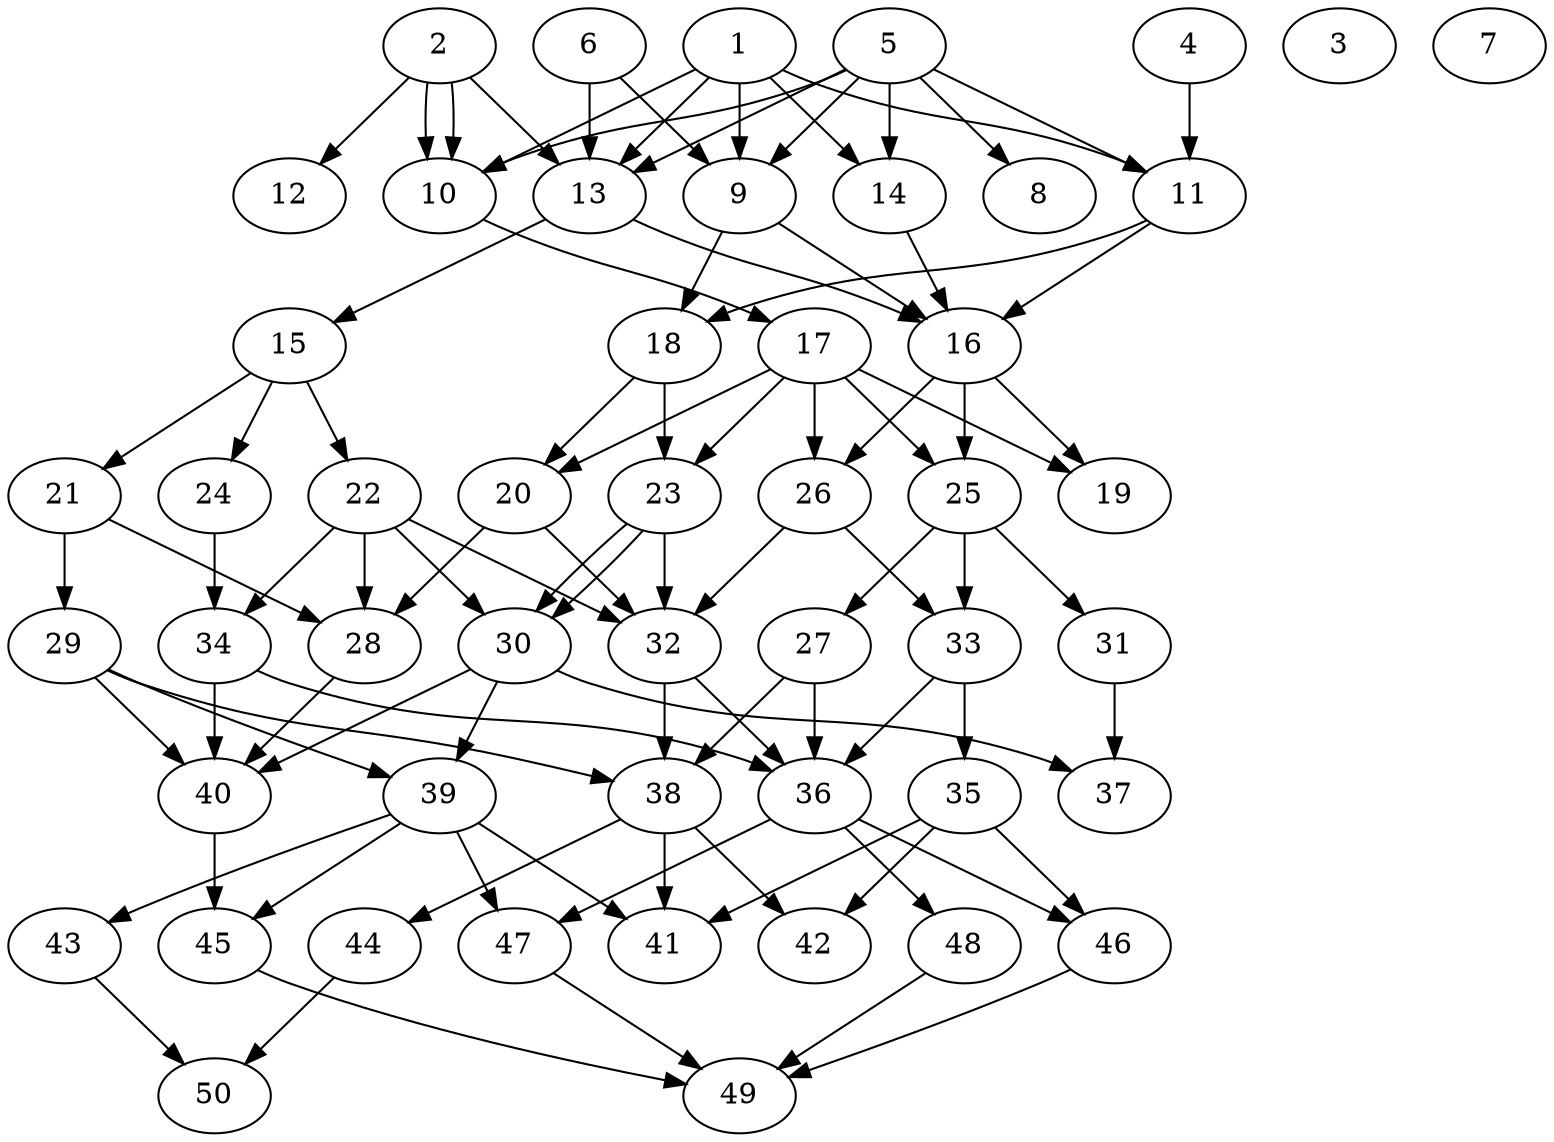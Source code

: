 // DAG automatically generated by daggen at Fri Jul 29 10:10:30 2022
// ./daggen --dot -n 50 --ccr 0.5 --fat 0.5 --regular 0.5 --density 0.5 -o data/50/random_50_13.gv 
digraph G {
  1 [compute_size="23330513222", trans_size="730041", result_size="54272", ram="23848230",alpha="0.09"]
  1 -> 9 [size ="54272"]
  1 -> 10 [size ="54272"]
  1 -> 11 [size ="54272"]
  1 -> 13 [size ="54272"]
  1 -> 14 [size ="54272"]
  2 [compute_size="846883057385", trans_size="604367", result_size="54272", ram="49113368",alpha="0.03"]
  2 -> 10 [size ="54272"]
  2 -> 10 [size ="54272"]
  2 -> 12 [size ="54272"]
  2 -> 13 [size ="54272"]
  3 [compute_size="607338679627", trans_size="475462", result_size="0", ram="25174954",alpha="0.13"]
  4 [compute_size="24672585440", trans_size="496520", result_size="9216", ram="2691737",alpha="0.17"]
  4 -> 11 [size ="9216"]
  5 [compute_size="8589934592", trans_size="680167", result_size="70656", ram="6884086",alpha="0.13"]
  5 -> 8 [size ="70656"]
  5 -> 9 [size ="70656"]
  5 -> 10 [size ="70656"]
  5 -> 11 [size ="70656"]
  5 -> 13 [size ="70656"]
  5 -> 14 [size ="70656"]
  6 [compute_size="118518305580", trans_size="828401", result_size="74752", ram="16604939",alpha="0.17"]
  6 -> 9 [size ="74752"]
  6 -> 13 [size ="74752"]
  7 [compute_size="8589934592", trans_size="243112", result_size="0", ram="10611982",alpha="0.16"]
  8 [compute_size="28991029248", trans_size="595350", result_size="0", ram="22636564",alpha="0.20"]
  9 [compute_size="24424619916", trans_size="997256", result_size="91136", ram="49482072",alpha="0.11"]
  9 -> 16 [size ="91136"]
  9 -> 18 [size ="91136"]
  10 [compute_size="54936245193", trans_size="166325", result_size="1024", ram="21511522",alpha="0.19"]
  10 -> 17 [size ="1024"]
  11 [compute_size="1112841078202", trans_size="798461", result_size="1024", ram="47433284",alpha="0.12"]
  11 -> 16 [size ="1024"]
  11 -> 18 [size ="1024"]
  12 [compute_size="27778417608", trans_size="1013788", result_size="0", ram="11794232",alpha="0.16"]
  13 [compute_size="1073741824000", trans_size="650357", result_size="1024", ram="48168800",alpha="0.04"]
  13 -> 15 [size ="1024"]
  13 -> 16 [size ="1024"]
  14 [compute_size="7731619225", trans_size="538561", result_size="1024", ram="2769724",alpha="0.20"]
  14 -> 16 [size ="1024"]
  15 [compute_size="594069611148", trans_size="260061", result_size="91136", ram="38023224",alpha="0.17"]
  15 -> 21 [size ="91136"]
  15 -> 22 [size ="91136"]
  15 -> 24 [size ="91136"]
  16 [compute_size="26097229909", trans_size="568434", result_size="54272", ram="49480776",alpha="0.11"]
  16 -> 19 [size ="54272"]
  16 -> 25 [size ="54272"]
  16 -> 26 [size ="54272"]
  17 [compute_size="1686932372", trans_size="181017", result_size="29696", ram="6628688",alpha="0.12"]
  17 -> 19 [size ="29696"]
  17 -> 20 [size ="29696"]
  17 -> 23 [size ="29696"]
  17 -> 25 [size ="29696"]
  17 -> 26 [size ="29696"]
  18 [compute_size="68719476736", trans_size="922165", result_size="74752", ram="32950310",alpha="0.05"]
  18 -> 20 [size ="74752"]
  18 -> 23 [size ="74752"]
  19 [compute_size="5632382387", trans_size="621732", result_size="0", ram="18811868",alpha="0.04"]
  20 [compute_size="495042929436", trans_size="699200", result_size="1024", ram="13025291",alpha="0.19"]
  20 -> 28 [size ="1024"]
  20 -> 32 [size ="1024"]
  21 [compute_size="12474988143", trans_size="498465", result_size="9216", ram="24208444",alpha="0.10"]
  21 -> 28 [size ="9216"]
  21 -> 29 [size ="9216"]
  22 [compute_size="3463278417", trans_size="577867", result_size="1024", ram="37166720",alpha="0.03"]
  22 -> 28 [size ="1024"]
  22 -> 30 [size ="1024"]
  22 -> 32 [size ="1024"]
  22 -> 34 [size ="1024"]
  23 [compute_size="13859412788", trans_size="682617", result_size="91136", ram="6649313",alpha="0.12"]
  23 -> 30 [size ="91136"]
  23 -> 30 [size ="91136"]
  23 -> 32 [size ="91136"]
  24 [compute_size="782757789696", trans_size="139277", result_size="54272", ram="31753300",alpha="0.01"]
  24 -> 34 [size ="54272"]
  25 [compute_size="40807292650", trans_size="65169", result_size="29696", ram="15564902",alpha="0.09"]
  25 -> 27 [size ="29696"]
  25 -> 31 [size ="29696"]
  25 -> 33 [size ="29696"]
  26 [compute_size="672907093", trans_size="7316", result_size="70656", ram="43214312",alpha="0.11"]
  26 -> 32 [size ="70656"]
  26 -> 33 [size ="70656"]
  27 [compute_size="7573547840", trans_size="203757", result_size="1024", ram="51016828",alpha="0.08"]
  27 -> 36 [size ="1024"]
  27 -> 38 [size ="1024"]
  28 [compute_size="634671529596", trans_size="42508", result_size="91136", ram="42742776",alpha="0.08"]
  28 -> 40 [size ="91136"]
  29 [compute_size="8589934592", trans_size="934103", result_size="70656", ram="29213852",alpha="0.10"]
  29 -> 38 [size ="70656"]
  29 -> 39 [size ="70656"]
  29 -> 40 [size ="70656"]
  30 [compute_size="13002504789", trans_size="898408", result_size="9216", ram="7687182",alpha="0.07"]
  30 -> 37 [size ="9216"]
  30 -> 39 [size ="9216"]
  30 -> 40 [size ="9216"]
  31 [compute_size="644498395372", trans_size="289308", result_size="91136", ram="21197932",alpha="0.12"]
  31 -> 37 [size ="91136"]
  32 [compute_size="6699354002", trans_size="86090", result_size="9216", ram="23726640",alpha="0.14"]
  32 -> 36 [size ="9216"]
  32 -> 38 [size ="9216"]
  33 [compute_size="134217728000", trans_size="541466", result_size="1024", ram="50380212",alpha="0.09"]
  33 -> 35 [size ="1024"]
  33 -> 36 [size ="1024"]
  34 [compute_size="15874242310", trans_size="76180", result_size="13312", ram="6152886",alpha="0.19"]
  34 -> 36 [size ="13312"]
  34 -> 40 [size ="13312"]
  35 [compute_size="6296985384", trans_size="328764", result_size="74752", ram="38841620",alpha="0.01"]
  35 -> 41 [size ="74752"]
  35 -> 42 [size ="74752"]
  35 -> 46 [size ="74752"]
  36 [compute_size="225091031813", trans_size="366921", result_size="1024", ram="41410656",alpha="0.09"]
  36 -> 46 [size ="1024"]
  36 -> 47 [size ="1024"]
  36 -> 48 [size ="1024"]
  37 [compute_size="20303429382", trans_size="204804", result_size="0", ram="47235544",alpha="0.13"]
  38 [compute_size="549755813888", trans_size="518181", result_size="91136", ram="44393116",alpha="0.10"]
  38 -> 41 [size ="91136"]
  38 -> 42 [size ="91136"]
  38 -> 44 [size ="91136"]
  39 [compute_size="68719476736", trans_size="19829", result_size="74752", ram="32998772",alpha="0.16"]
  39 -> 41 [size ="74752"]
  39 -> 43 [size ="74752"]
  39 -> 45 [size ="74752"]
  39 -> 47 [size ="74752"]
  40 [compute_size="1746604930", trans_size="469118", result_size="70656", ram="4634352",alpha="0.10"]
  40 -> 45 [size ="70656"]
  41 [compute_size="75048209718", trans_size="959988", result_size="0", ram="24029352",alpha="0.13"]
  42 [compute_size="314873230723", trans_size="945557", result_size="0", ram="6179974",alpha="0.14"]
  43 [compute_size="645109555658", trans_size="446913", result_size="9216", ram="49379832",alpha="0.00"]
  43 -> 50 [size ="9216"]
  44 [compute_size="368293445632", trans_size="967235", result_size="9216", ram="16945404",alpha="0.13"]
  44 -> 50 [size ="9216"]
  45 [compute_size="11514728387", trans_size="518510", result_size="9216", ram="40957880",alpha="0.07"]
  45 -> 49 [size ="9216"]
  46 [compute_size="1073741824000", trans_size="477003", result_size="1024", ram="40448868",alpha="0.04"]
  46 -> 49 [size ="1024"]
  47 [compute_size="28991029248", trans_size="186756", result_size="29696", ram="28323168",alpha="0.05"]
  47 -> 49 [size ="29696"]
  48 [compute_size="496856036508", trans_size="227518", result_size="91136", ram="36505056",alpha="0.17"]
  48 -> 49 [size ="91136"]
  49 [compute_size="3734757190", trans_size="520724", result_size="0", ram="15470570",alpha="0.11"]
  50 [compute_size="549755813888", trans_size="840796", result_size="0", ram="42513568",alpha="0.07"]
}